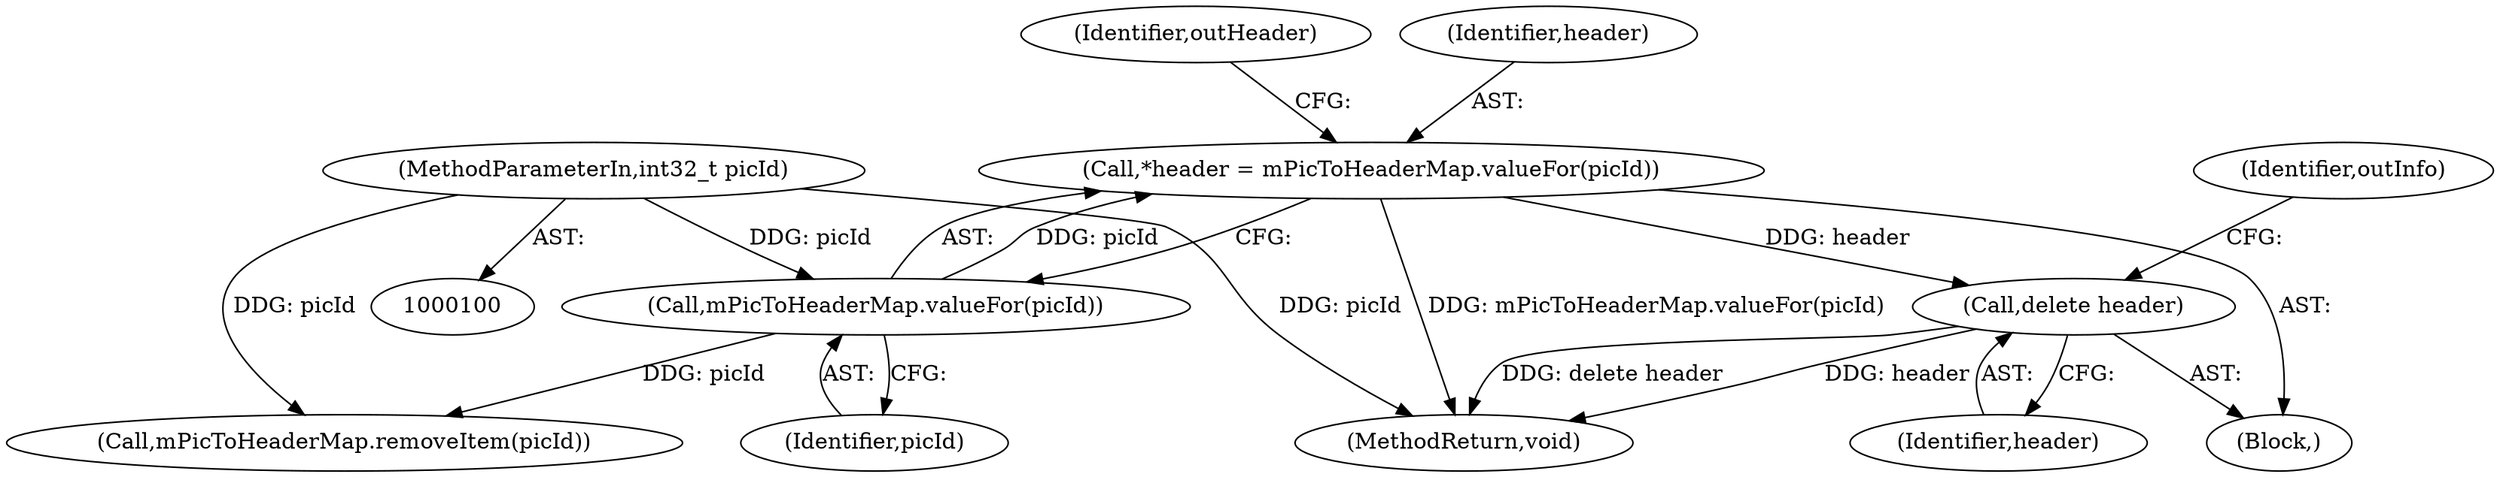 digraph "0_Android_d2f47191538837e796e2b10c1ff7e1ee35f6e0ab_1@API" {
"1000208" [label="(Call,delete header)"];
"1000123" [label="(Call,*header = mPicToHeaderMap.valueFor(picId))"];
"1000125" [label="(Call,mPicToHeaderMap.valueFor(picId))"];
"1000101" [label="(MethodParameterIn,int32_t picId)"];
"1000217" [label="(MethodReturn,void)"];
"1000129" [label="(Identifier,outHeader)"];
"1000101" [label="(MethodParameterIn,int32_t picId)"];
"1000206" [label="(Call,mPicToHeaderMap.removeItem(picId))"];
"1000208" [label="(Call,delete header)"];
"1000124" [label="(Identifier,header)"];
"1000126" [label="(Identifier,picId)"];
"1000103" [label="(Block,)"];
"1000125" [label="(Call,mPicToHeaderMap.valueFor(picId))"];
"1000123" [label="(Call,*header = mPicToHeaderMap.valueFor(picId))"];
"1000209" [label="(Identifier,header)"];
"1000212" [label="(Identifier,outInfo)"];
"1000208" -> "1000103"  [label="AST: "];
"1000208" -> "1000209"  [label="CFG: "];
"1000209" -> "1000208"  [label="AST: "];
"1000212" -> "1000208"  [label="CFG: "];
"1000208" -> "1000217"  [label="DDG: header"];
"1000208" -> "1000217"  [label="DDG: delete header"];
"1000123" -> "1000208"  [label="DDG: header"];
"1000123" -> "1000103"  [label="AST: "];
"1000123" -> "1000125"  [label="CFG: "];
"1000124" -> "1000123"  [label="AST: "];
"1000125" -> "1000123"  [label="AST: "];
"1000129" -> "1000123"  [label="CFG: "];
"1000123" -> "1000217"  [label="DDG: mPicToHeaderMap.valueFor(picId)"];
"1000125" -> "1000123"  [label="DDG: picId"];
"1000125" -> "1000126"  [label="CFG: "];
"1000126" -> "1000125"  [label="AST: "];
"1000101" -> "1000125"  [label="DDG: picId"];
"1000125" -> "1000206"  [label="DDG: picId"];
"1000101" -> "1000100"  [label="AST: "];
"1000101" -> "1000217"  [label="DDG: picId"];
"1000101" -> "1000206"  [label="DDG: picId"];
}
